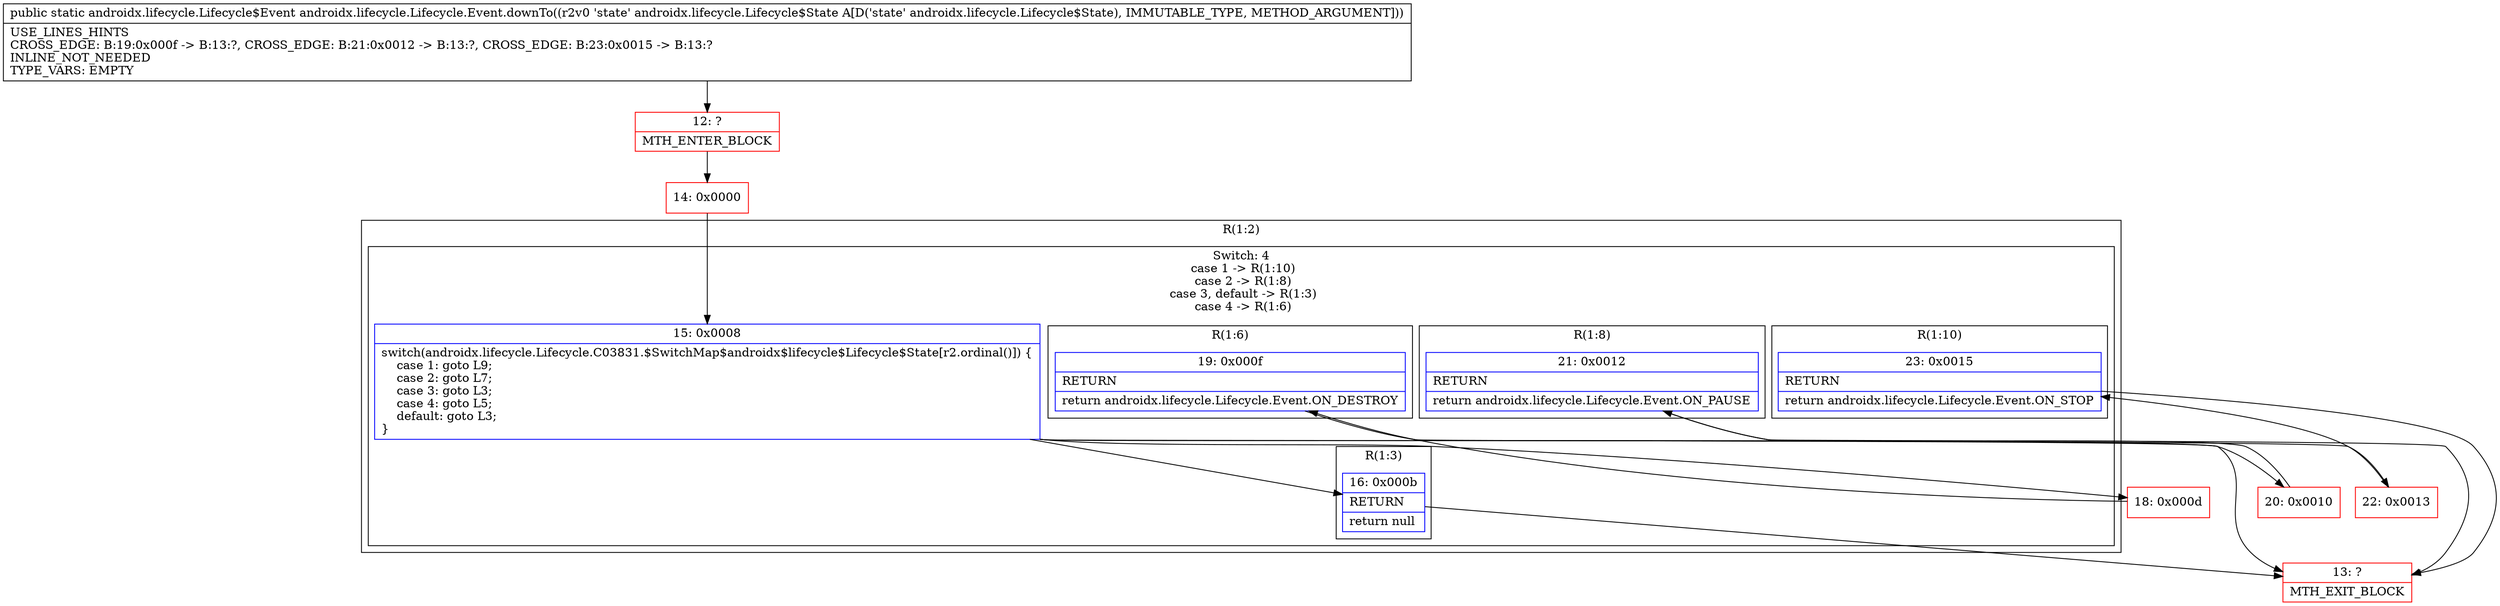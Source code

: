 digraph "CFG forandroidx.lifecycle.Lifecycle.Event.downTo(Landroidx\/lifecycle\/Lifecycle$State;)Landroidx\/lifecycle\/Lifecycle$Event;" {
subgraph cluster_Region_631507340 {
label = "R(1:2)";
node [shape=record,color=blue];
subgraph cluster_SwitchRegion_1156034144 {
label = "Switch: 4
 case 1 -> R(1:10)
 case 2 -> R(1:8)
 case 3, default -> R(1:3)
 case 4 -> R(1:6)";
node [shape=record,color=blue];
Node_15 [shape=record,label="{15\:\ 0x0008|switch(androidx.lifecycle.Lifecycle.C03831.$SwitchMap$androidx$lifecycle$Lifecycle$State[r2.ordinal()]) \{\l    case 1: goto L9;\l    case 2: goto L7;\l    case 3: goto L3;\l    case 4: goto L5;\l    default: goto L3;\l\}\l}"];
subgraph cluster_Region_691560339 {
label = "R(1:10)";
node [shape=record,color=blue];
Node_23 [shape=record,label="{23\:\ 0x0015|RETURN\l|return androidx.lifecycle.Lifecycle.Event.ON_STOP\l}"];
}
subgraph cluster_Region_236332165 {
label = "R(1:8)";
node [shape=record,color=blue];
Node_21 [shape=record,label="{21\:\ 0x0012|RETURN\l|return androidx.lifecycle.Lifecycle.Event.ON_PAUSE\l}"];
}
subgraph cluster_Region_192656546 {
label = "R(1:3)";
node [shape=record,color=blue];
Node_16 [shape=record,label="{16\:\ 0x000b|RETURN\l|return null\l}"];
}
subgraph cluster_Region_1914081027 {
label = "R(1:6)";
node [shape=record,color=blue];
Node_19 [shape=record,label="{19\:\ 0x000f|RETURN\l|return androidx.lifecycle.Lifecycle.Event.ON_DESTROY\l}"];
}
}
}
Node_12 [shape=record,color=red,label="{12\:\ ?|MTH_ENTER_BLOCK\l}"];
Node_14 [shape=record,color=red,label="{14\:\ 0x0000}"];
Node_13 [shape=record,color=red,label="{13\:\ ?|MTH_EXIT_BLOCK\l}"];
Node_18 [shape=record,color=red,label="{18\:\ 0x000d}"];
Node_20 [shape=record,color=red,label="{20\:\ 0x0010}"];
Node_22 [shape=record,color=red,label="{22\:\ 0x0013}"];
MethodNode[shape=record,label="{public static androidx.lifecycle.Lifecycle$Event androidx.lifecycle.Lifecycle.Event.downTo((r2v0 'state' androidx.lifecycle.Lifecycle$State A[D('state' androidx.lifecycle.Lifecycle$State), IMMUTABLE_TYPE, METHOD_ARGUMENT]))  | USE_LINES_HINTS\lCROSS_EDGE: B:19:0x000f \-\> B:13:?, CROSS_EDGE: B:21:0x0012 \-\> B:13:?, CROSS_EDGE: B:23:0x0015 \-\> B:13:?\lINLINE_NOT_NEEDED\lTYPE_VARS: EMPTY\l}"];
MethodNode -> Node_12;Node_15 -> Node_16;
Node_15 -> Node_18;
Node_15 -> Node_20;
Node_15 -> Node_22;
Node_23 -> Node_13;
Node_21 -> Node_13;
Node_16 -> Node_13;
Node_19 -> Node_13;
Node_12 -> Node_14;
Node_14 -> Node_15;
Node_18 -> Node_19;
Node_20 -> Node_21;
Node_22 -> Node_23;
}

